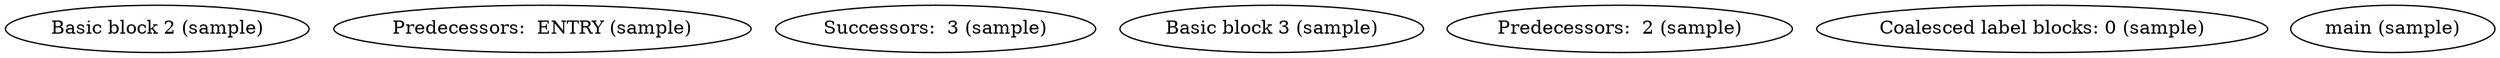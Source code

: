 digraph model { 
	sample_0 [label="Basic block 2 (sample)"];
	sample_1 [label="Predecessors:  ENTRY (sample)"];
	sample_2 [label="Successors:  3 (sample)"];
	sample_3 [label="Basic block 3 (sample)"];
	sample_4 [label="Predecessors:  2 (sample)"];
	sample_5 [label="Coalesced label blocks: 0 (sample)"];
	sample_6 [label="main (sample)"];
}
